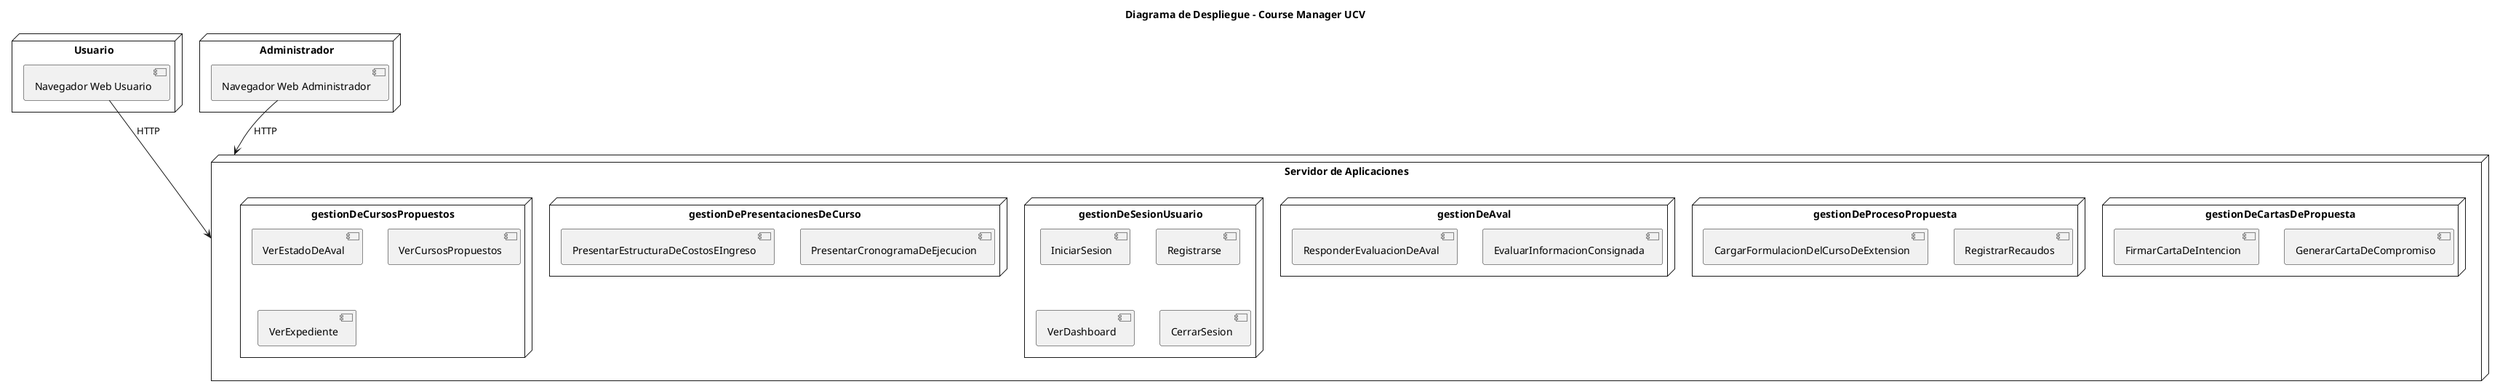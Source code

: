 @startuml DiagramaDeDespliegue
title Diagrama de Despliegue - Course Manager UCV

node "Usuario" {
  [Navegador Web Usuario]
}

node "Administrador" {
  [Navegador Web Administrador]
}

node "Servidor de Aplicaciones" {
  node "gestionDeCartasDePropuesta" {
    [GenerarCartaDeCompromiso]
    [FirmarCartaDeIntencion]
  }
  
  node "gestionDeProcesoPropuesta" {
    [RegistrarRecaudos]
    [CargarFormulacionDelCursoDeExtension]
  }

  node "gestionDeAval" {
    [EvaluarInformacionConsignada]
    [ResponderEvaluacionDeAval]
  }

  node "gestionDeSesionUsuario" {
    [IniciarSesion]
    [Registrarse]
    [VerDashboard]
    [CerrarSesion]
  }

  node "gestionDePresentacionesDeCurso" {
    [PresentarCronogramaDeEjecucion]
    [PresentarEstructuraDeCostosEIngreso]
  }

  node "gestionDeCursosPropuestos" {
    [VerEstadoDeAval]
    [VerCursosPropuestos]
    [VerExpediente]
  }
}

[Navegador Web Usuario] --> [Servidor de Aplicaciones] : HTTP
[Navegador Web Administrador] --> [Servidor de Aplicaciones] : HTTP

@enduml